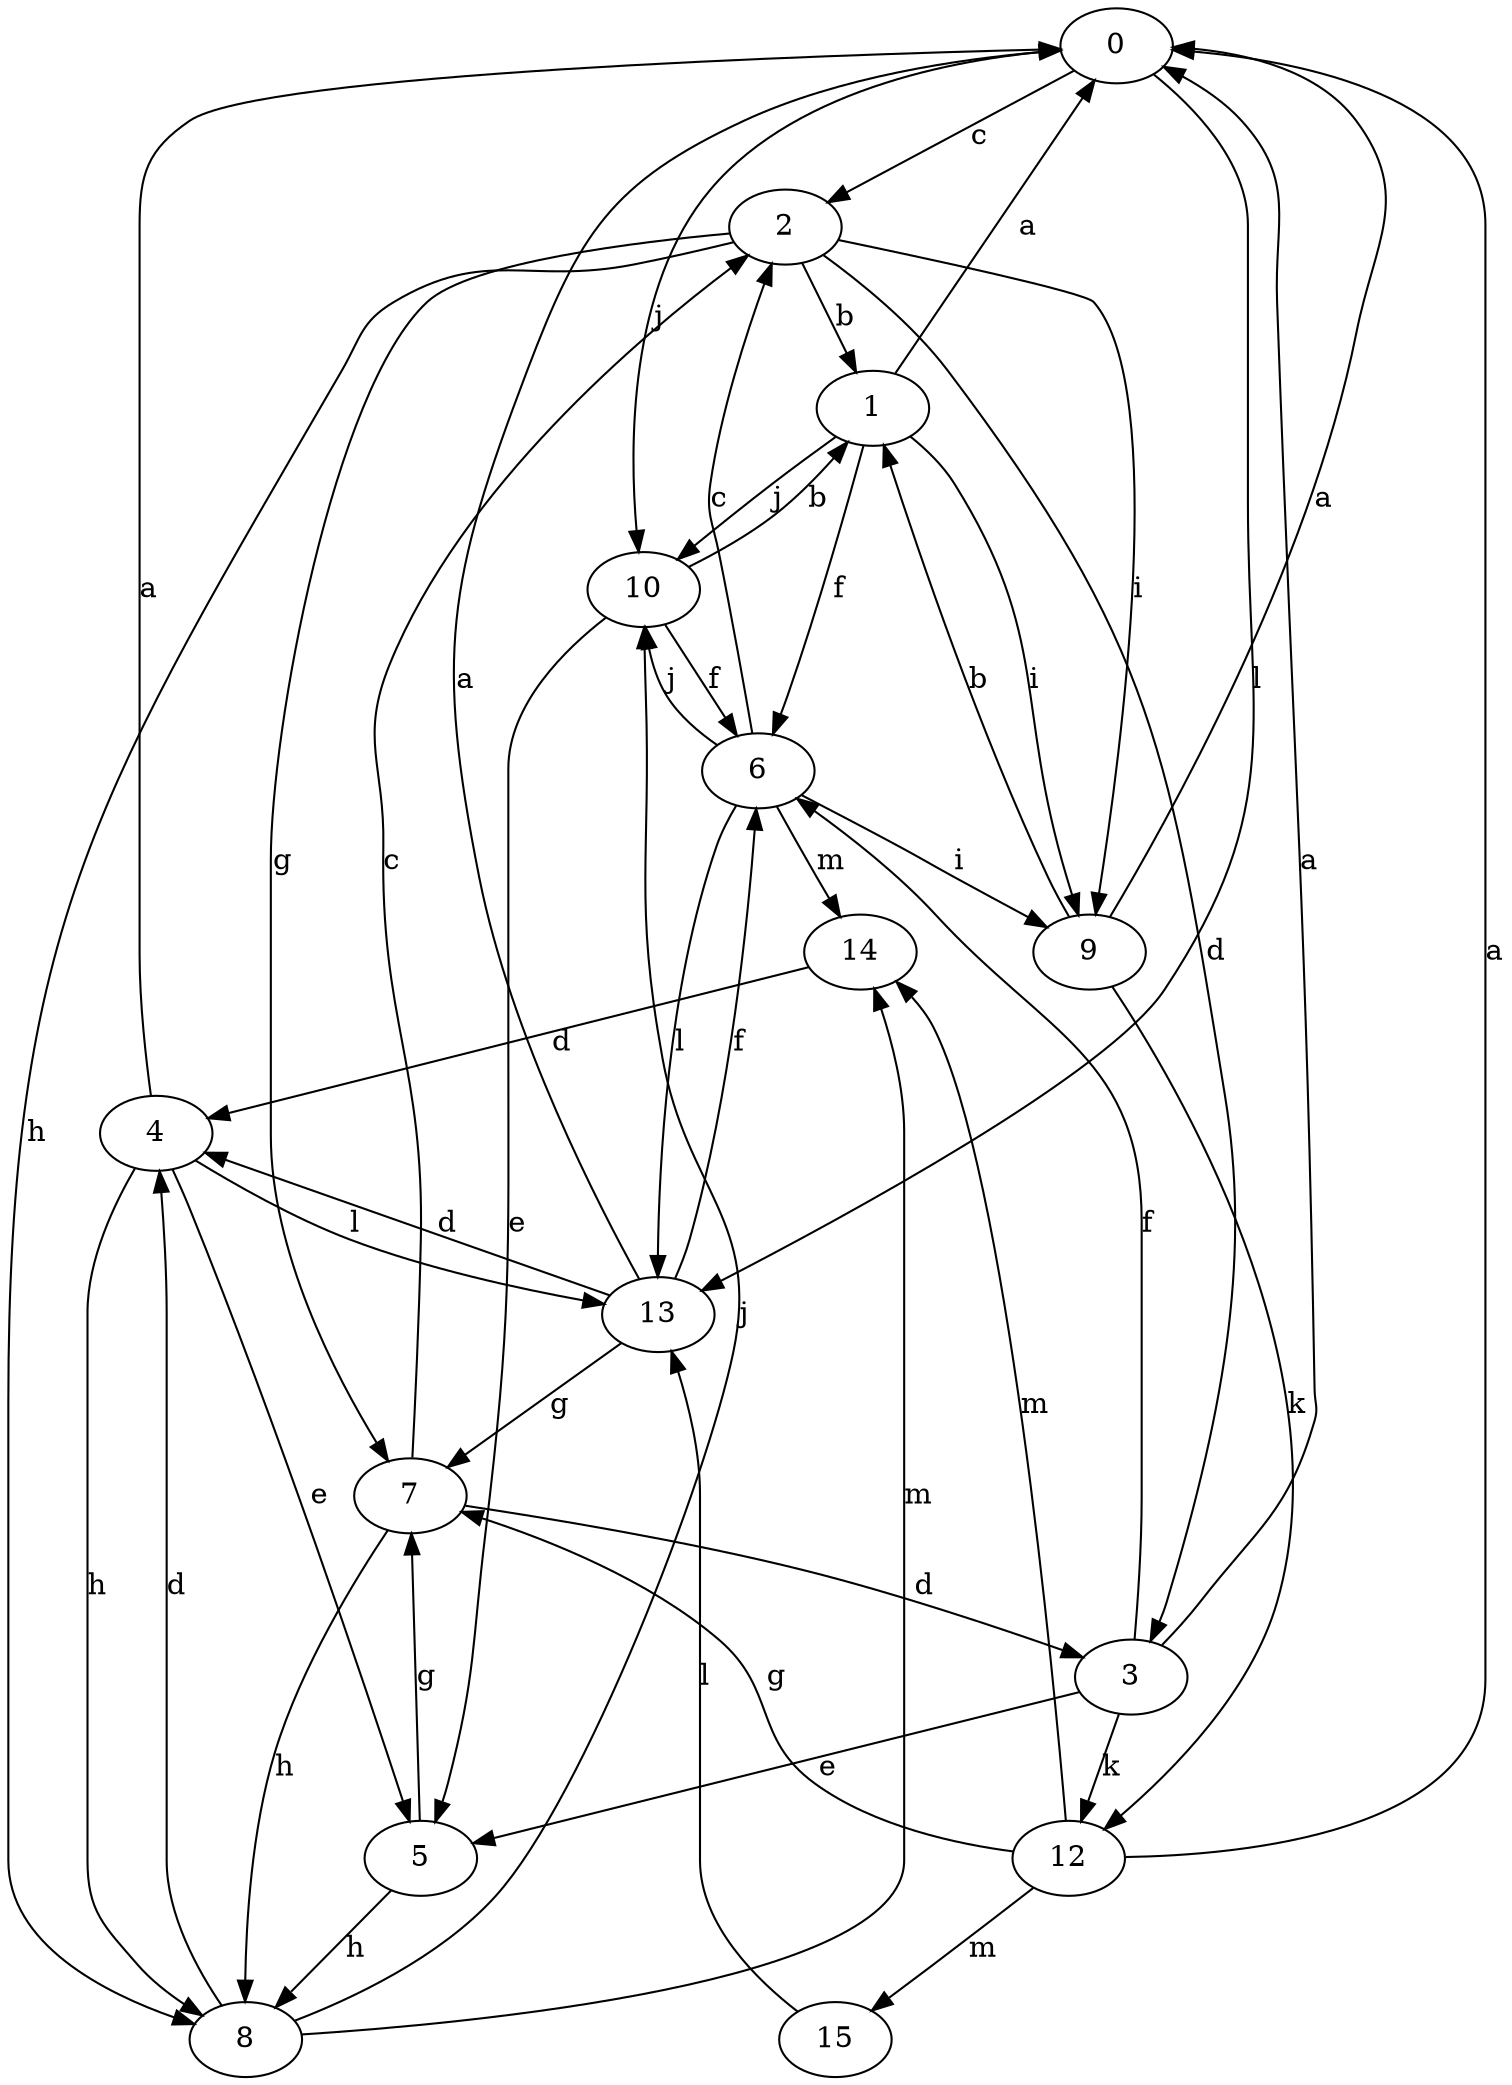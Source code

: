 strict digraph  {
0;
1;
2;
3;
4;
5;
6;
7;
8;
9;
10;
12;
13;
14;
15;
0 -> 2  [label=c];
0 -> 10  [label=j];
0 -> 13  [label=l];
1 -> 0  [label=a];
1 -> 6  [label=f];
1 -> 9  [label=i];
1 -> 10  [label=j];
2 -> 1  [label=b];
2 -> 3  [label=d];
2 -> 7  [label=g];
2 -> 8  [label=h];
2 -> 9  [label=i];
3 -> 0  [label=a];
3 -> 5  [label=e];
3 -> 6  [label=f];
3 -> 12  [label=k];
4 -> 0  [label=a];
4 -> 5  [label=e];
4 -> 8  [label=h];
4 -> 13  [label=l];
5 -> 7  [label=g];
5 -> 8  [label=h];
6 -> 2  [label=c];
6 -> 9  [label=i];
6 -> 10  [label=j];
6 -> 13  [label=l];
6 -> 14  [label=m];
7 -> 2  [label=c];
7 -> 3  [label=d];
7 -> 8  [label=h];
8 -> 4  [label=d];
8 -> 10  [label=j];
8 -> 14  [label=m];
9 -> 0  [label=a];
9 -> 1  [label=b];
9 -> 12  [label=k];
10 -> 1  [label=b];
10 -> 5  [label=e];
10 -> 6  [label=f];
12 -> 0  [label=a];
12 -> 7  [label=g];
12 -> 14  [label=m];
12 -> 15  [label=m];
13 -> 0  [label=a];
13 -> 4  [label=d];
13 -> 6  [label=f];
13 -> 7  [label=g];
14 -> 4  [label=d];
15 -> 13  [label=l];
}
